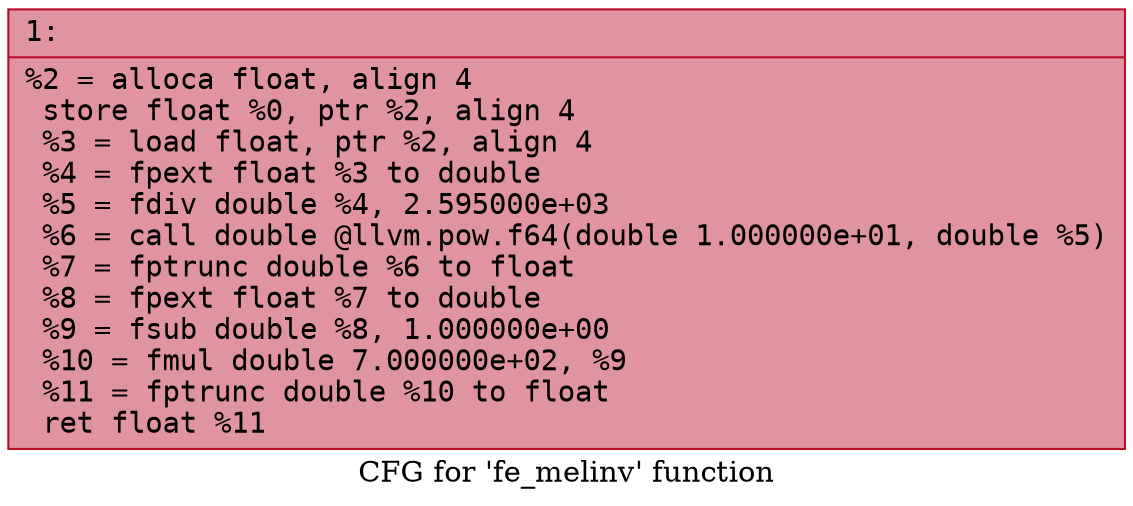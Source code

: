 digraph "CFG for 'fe_melinv' function" {
	label="CFG for 'fe_melinv' function";

	Node0x60000333ec60 [shape=record,color="#b70d28ff", style=filled, fillcolor="#b70d2870" fontname="Courier",label="{1:\l|  %2 = alloca float, align 4\l  store float %0, ptr %2, align 4\l  %3 = load float, ptr %2, align 4\l  %4 = fpext float %3 to double\l  %5 = fdiv double %4, 2.595000e+03\l  %6 = call double @llvm.pow.f64(double 1.000000e+01, double %5)\l  %7 = fptrunc double %6 to float\l  %8 = fpext float %7 to double\l  %9 = fsub double %8, 1.000000e+00\l  %10 = fmul double 7.000000e+02, %9\l  %11 = fptrunc double %10 to float\l  ret float %11\l}"];
}
